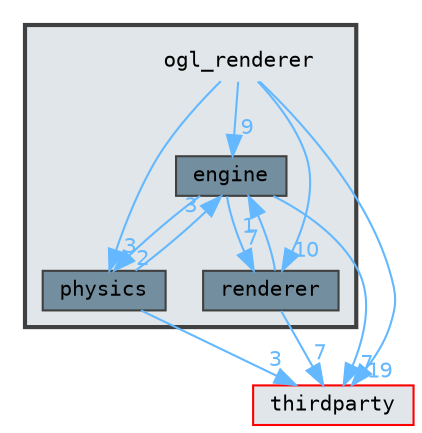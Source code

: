 digraph "C:/Users/s239074/Documents/ogl_renderer/ogl_renderer"
{
 // LATEX_PDF_SIZE
  bgcolor="transparent";
  edge [fontname=Terminal,fontsize=10,labelfontname=Helvetica,labelfontsize=10];
  node [fontname=Terminal,fontsize=10,shape=box,height=0.2,width=0.4];
  compound=true
  subgraph clusterdir_2b2a168c9e13632d0f1f804bd0adc88f {
    graph [ bgcolor="#e0e6e9", pencolor="grey25", label="", fontname=Terminal,fontsize=10 style="filled,bold", URL="dir_2b2a168c9e13632d0f1f804bd0adc88f.html",tooltip=""]
    dir_2b2a168c9e13632d0f1f804bd0adc88f [shape=plaintext, label="ogl_renderer"];
  dir_0ab00c0635e63e1504d17e57dc41b5b8 [label="engine", fillcolor="#738e9e", color="grey25", style="filled", URL="dir_0ab00c0635e63e1504d17e57dc41b5b8.html",tooltip=""];
  dir_eab6abb7a0d6c10319759a047a21e4ac [label="physics", fillcolor="#738e9e", color="grey25", style="filled", URL="dir_eab6abb7a0d6c10319759a047a21e4ac.html",tooltip=""];
  dir_1b3b63ba526ce20b68b39a898b8fe507 [label="renderer", fillcolor="#738e9e", color="grey25", style="filled", URL="dir_1b3b63ba526ce20b68b39a898b8fe507.html",tooltip=""];
  }
  dir_7f51fab15f37f4c20c90b1af38889ac7 [label="thirdparty", fillcolor="#e0e6e9", color="red", style="filled", URL="dir_7f51fab15f37f4c20c90b1af38889ac7.html",tooltip=""];
  dir_2b2a168c9e13632d0f1f804bd0adc88f->dir_0ab00c0635e63e1504d17e57dc41b5b8 [headlabel="9", labeldistance=1.5 headhref="dir_000035_000022.html" color="steelblue1" fontcolor="steelblue1"];
  dir_2b2a168c9e13632d0f1f804bd0adc88f->dir_1b3b63ba526ce20b68b39a898b8fe507 [headlabel="10", labeldistance=1.5 headhref="dir_000035_000039.html" color="steelblue1" fontcolor="steelblue1"];
  dir_2b2a168c9e13632d0f1f804bd0adc88f->dir_7f51fab15f37f4c20c90b1af38889ac7 [headlabel="19", labeldistance=1.5 headhref="dir_000035_000044.html" color="steelblue1" fontcolor="steelblue1"];
  dir_2b2a168c9e13632d0f1f804bd0adc88f->dir_eab6abb7a0d6c10319759a047a21e4ac [headlabel="3", labeldistance=1.5 headhref="dir_000035_000037.html" color="steelblue1" fontcolor="steelblue1"];
  dir_0ab00c0635e63e1504d17e57dc41b5b8->dir_1b3b63ba526ce20b68b39a898b8fe507 [headlabel="7", labeldistance=1.5 headhref="dir_000022_000039.html" color="steelblue1" fontcolor="steelblue1"];
  dir_0ab00c0635e63e1504d17e57dc41b5b8->dir_7f51fab15f37f4c20c90b1af38889ac7 [headlabel="7", labeldistance=1.5 headhref="dir_000022_000044.html" color="steelblue1" fontcolor="steelblue1"];
  dir_0ab00c0635e63e1504d17e57dc41b5b8->dir_eab6abb7a0d6c10319759a047a21e4ac [headlabel="2", labeldistance=1.5 headhref="dir_000022_000037.html" color="steelblue1" fontcolor="steelblue1"];
  dir_eab6abb7a0d6c10319759a047a21e4ac->dir_0ab00c0635e63e1504d17e57dc41b5b8 [headlabel="3", labeldistance=1.5 headhref="dir_000037_000022.html" color="steelblue1" fontcolor="steelblue1"];
  dir_eab6abb7a0d6c10319759a047a21e4ac->dir_7f51fab15f37f4c20c90b1af38889ac7 [headlabel="3", labeldistance=1.5 headhref="dir_000037_000044.html" color="steelblue1" fontcolor="steelblue1"];
  dir_1b3b63ba526ce20b68b39a898b8fe507->dir_0ab00c0635e63e1504d17e57dc41b5b8 [headlabel="1", labeldistance=1.5 headhref="dir_000039_000022.html" color="steelblue1" fontcolor="steelblue1"];
  dir_1b3b63ba526ce20b68b39a898b8fe507->dir_7f51fab15f37f4c20c90b1af38889ac7 [headlabel="7", labeldistance=1.5 headhref="dir_000039_000044.html" color="steelblue1" fontcolor="steelblue1"];
}
